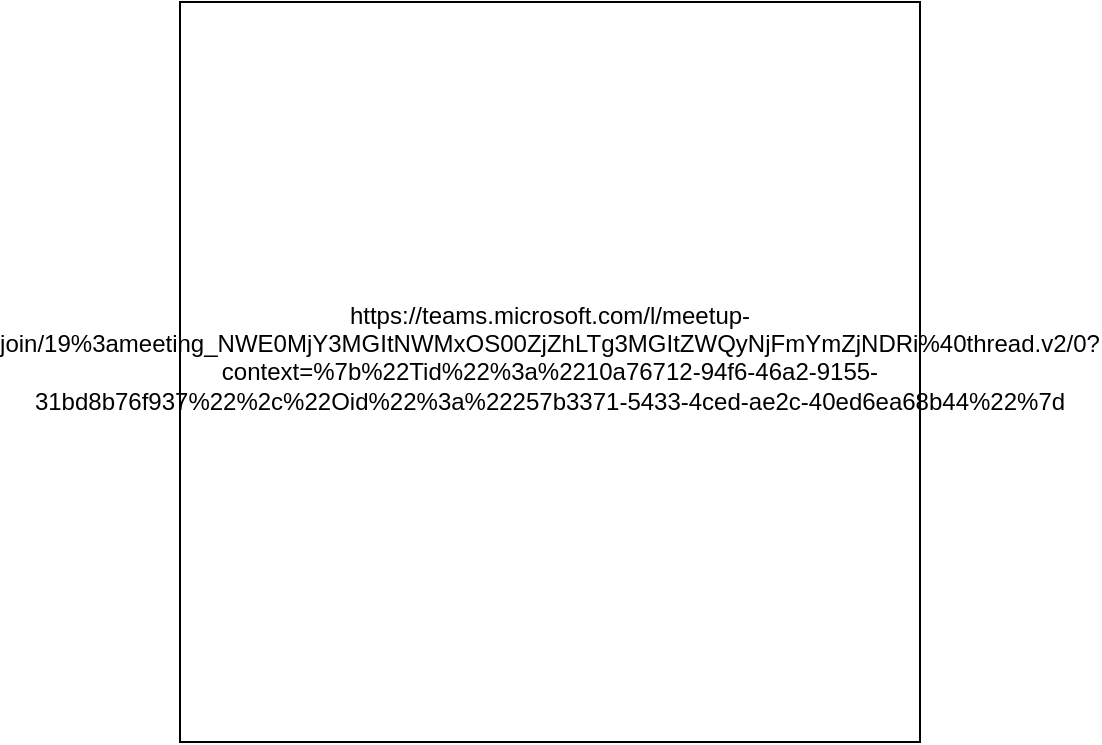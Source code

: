<mxfile version="27.1.5">
  <diagram name="Página-1" id="LPzA1EdKOrGCX12UJips">
    <mxGraphModel dx="1367" dy="393" grid="1" gridSize="10" guides="1" tooltips="1" connect="1" arrows="1" fold="1" page="1" pageScale="1" pageWidth="827" pageHeight="1169" math="0" shadow="0">
      <root>
        <mxCell id="0" />
        <mxCell id="1" parent="0" />
        <mxCell id="OgM6Et-30z3pMFfyQZWw-1" value="https://teams.microsoft.com/l/meetup-join/19%3ameeting_NWE0MjY3MGItNWMxOS00ZjZhLTg3MGItZWQyNjFmYmZjNDRi%40thread.v2/0?context=%7b%22Tid%22%3a%2210a76712-94f6-46a2-9155-31bd8b76f937%22%2c%22Oid%22%3a%22257b3371-5433-4ced-ae2c-40ed6ea68b44%22%7d&lt;div&gt;&lt;br&gt;&lt;/div&gt;" style="whiteSpace=wrap;html=1;aspect=fixed;" parent="1" vertex="1">
          <mxGeometry x="80" y="80" width="370" height="370" as="geometry" />
        </mxCell>
      </root>
    </mxGraphModel>
  </diagram>
</mxfile>

